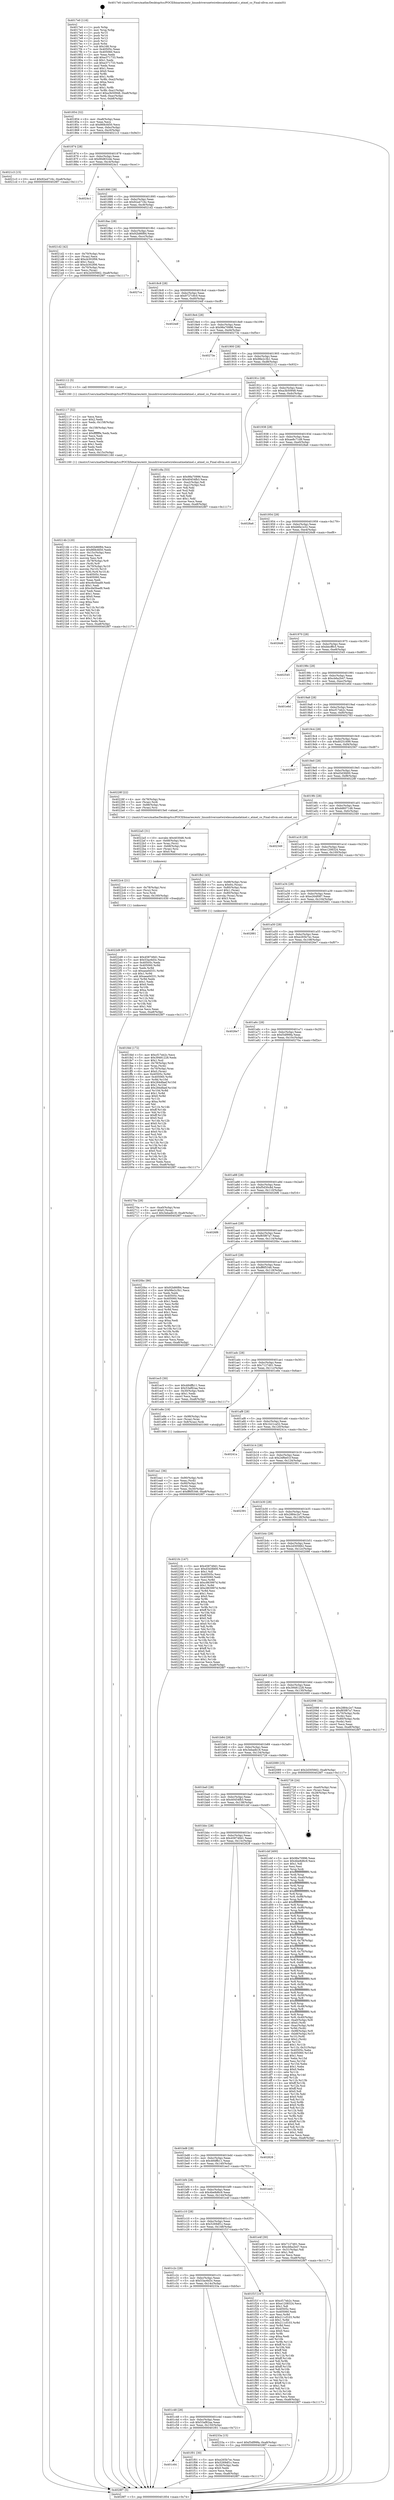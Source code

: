 digraph "0x4017e0" {
  label = "0x4017e0 (/mnt/c/Users/mathe/Desktop/tcc/POCII/binaries/extr_linuxdriversnetwirelessatmelatmel.c_atmel_co_Final-ollvm.out::main(0))"
  labelloc = "t"
  node[shape=record]

  Entry [label="",width=0.3,height=0.3,shape=circle,fillcolor=black,style=filled]
  "0x401854" [label="{
     0x401854 [32]\l
     | [instrs]\l
     &nbsp;&nbsp;0x401854 \<+6\>: mov -0xa8(%rbp),%eax\l
     &nbsp;&nbsp;0x40185a \<+2\>: mov %eax,%ecx\l
     &nbsp;&nbsp;0x40185c \<+6\>: sub $0x868cfd50,%ecx\l
     &nbsp;&nbsp;0x401862 \<+6\>: mov %eax,-0xbc(%rbp)\l
     &nbsp;&nbsp;0x401868 \<+6\>: mov %ecx,-0xc0(%rbp)\l
     &nbsp;&nbsp;0x40186e \<+6\>: je 00000000004021c3 \<main+0x9e3\>\l
  }"]
  "0x4021c3" [label="{
     0x4021c3 [15]\l
     | [instrs]\l
     &nbsp;&nbsp;0x4021c3 \<+10\>: movl $0x92a4716c,-0xa8(%rbp)\l
     &nbsp;&nbsp;0x4021cd \<+5\>: jmp 00000000004028f7 \<main+0x1117\>\l
  }"]
  "0x401874" [label="{
     0x401874 [28]\l
     | [instrs]\l
     &nbsp;&nbsp;0x401874 \<+5\>: jmp 0000000000401879 \<main+0x99\>\l
     &nbsp;&nbsp;0x401879 \<+6\>: mov -0xbc(%rbp),%eax\l
     &nbsp;&nbsp;0x40187f \<+5\>: sub $0x90d832de,%eax\l
     &nbsp;&nbsp;0x401884 \<+6\>: mov %eax,-0xc4(%rbp)\l
     &nbsp;&nbsp;0x40188a \<+6\>: je 00000000004024c1 \<main+0xce1\>\l
  }"]
  Exit [label="",width=0.3,height=0.3,shape=circle,fillcolor=black,style=filled,peripheries=2]
  "0x4024c1" [label="{
     0x4024c1\l
  }", style=dashed]
  "0x401890" [label="{
     0x401890 [28]\l
     | [instrs]\l
     &nbsp;&nbsp;0x401890 \<+5\>: jmp 0000000000401895 \<main+0xb5\>\l
     &nbsp;&nbsp;0x401895 \<+6\>: mov -0xbc(%rbp),%eax\l
     &nbsp;&nbsp;0x40189b \<+5\>: sub $0x92a4716c,%eax\l
     &nbsp;&nbsp;0x4018a0 \<+6\>: mov %eax,-0xc8(%rbp)\l
     &nbsp;&nbsp;0x4018a6 \<+6\>: je 00000000004021d2 \<main+0x9f2\>\l
  }"]
  "0x4022d9" [label="{
     0x4022d9 [97]\l
     | [instrs]\l
     &nbsp;&nbsp;0x4022d9 \<+5\>: mov $0x458749d1,%eax\l
     &nbsp;&nbsp;0x4022de \<+5\>: mov $0x53ac6d3c,%ecx\l
     &nbsp;&nbsp;0x4022e3 \<+7\>: mov 0x40505c,%edx\l
     &nbsp;&nbsp;0x4022ea \<+8\>: mov 0x405060,%r8d\l
     &nbsp;&nbsp;0x4022f2 \<+3\>: mov %edx,%r9d\l
     &nbsp;&nbsp;0x4022f5 \<+7\>: sub $0xaea0d331,%r9d\l
     &nbsp;&nbsp;0x4022fc \<+4\>: sub $0x1,%r9d\l
     &nbsp;&nbsp;0x402300 \<+7\>: add $0xaea0d331,%r9d\l
     &nbsp;&nbsp;0x402307 \<+4\>: imul %r9d,%edx\l
     &nbsp;&nbsp;0x40230b \<+3\>: and $0x1,%edx\l
     &nbsp;&nbsp;0x40230e \<+3\>: cmp $0x0,%edx\l
     &nbsp;&nbsp;0x402311 \<+4\>: sete %r10b\l
     &nbsp;&nbsp;0x402315 \<+4\>: cmp $0xa,%r8d\l
     &nbsp;&nbsp;0x402319 \<+4\>: setl %r11b\l
     &nbsp;&nbsp;0x40231d \<+3\>: mov %r10b,%bl\l
     &nbsp;&nbsp;0x402320 \<+3\>: and %r11b,%bl\l
     &nbsp;&nbsp;0x402323 \<+3\>: xor %r11b,%r10b\l
     &nbsp;&nbsp;0x402326 \<+3\>: or %r10b,%bl\l
     &nbsp;&nbsp;0x402329 \<+3\>: test $0x1,%bl\l
     &nbsp;&nbsp;0x40232c \<+3\>: cmovne %ecx,%eax\l
     &nbsp;&nbsp;0x40232f \<+6\>: mov %eax,-0xa8(%rbp)\l
     &nbsp;&nbsp;0x402335 \<+5\>: jmp 00000000004028f7 \<main+0x1117\>\l
  }"]
  "0x4021d2" [label="{
     0x4021d2 [42]\l
     | [instrs]\l
     &nbsp;&nbsp;0x4021d2 \<+4\>: mov -0x70(%rbp),%rax\l
     &nbsp;&nbsp;0x4021d6 \<+2\>: mov (%rax),%ecx\l
     &nbsp;&nbsp;0x4021d8 \<+6\>: add $0xcb302f06,%ecx\l
     &nbsp;&nbsp;0x4021de \<+3\>: add $0x1,%ecx\l
     &nbsp;&nbsp;0x4021e1 \<+6\>: sub $0xcb302f06,%ecx\l
     &nbsp;&nbsp;0x4021e7 \<+4\>: mov -0x70(%rbp),%rax\l
     &nbsp;&nbsp;0x4021eb \<+2\>: mov %ecx,(%rax)\l
     &nbsp;&nbsp;0x4021ed \<+10\>: movl $0x2d305662,-0xa8(%rbp)\l
     &nbsp;&nbsp;0x4021f7 \<+5\>: jmp 00000000004028f7 \<main+0x1117\>\l
  }"]
  "0x4018ac" [label="{
     0x4018ac [28]\l
     | [instrs]\l
     &nbsp;&nbsp;0x4018ac \<+5\>: jmp 00000000004018b1 \<main+0xd1\>\l
     &nbsp;&nbsp;0x4018b1 \<+6\>: mov -0xbc(%rbp),%eax\l
     &nbsp;&nbsp;0x4018b7 \<+5\>: sub $0x92b86f84,%eax\l
     &nbsp;&nbsp;0x4018bc \<+6\>: mov %eax,-0xcc(%rbp)\l
     &nbsp;&nbsp;0x4018c2 \<+6\>: je 00000000004027ce \<main+0xfee\>\l
  }"]
  "0x4022c4" [label="{
     0x4022c4 [21]\l
     | [instrs]\l
     &nbsp;&nbsp;0x4022c4 \<+4\>: mov -0x78(%rbp),%rsi\l
     &nbsp;&nbsp;0x4022c8 \<+3\>: mov (%rsi),%rsi\l
     &nbsp;&nbsp;0x4022cb \<+3\>: mov %rsi,%rdi\l
     &nbsp;&nbsp;0x4022ce \<+6\>: mov %eax,-0x160(%rbp)\l
     &nbsp;&nbsp;0x4022d4 \<+5\>: call 0000000000401030 \<free@plt\>\l
     | [calls]\l
     &nbsp;&nbsp;0x401030 \{1\} (unknown)\l
  }"]
  "0x4027ce" [label="{
     0x4027ce\l
  }", style=dashed]
  "0x4018c8" [label="{
     0x4018c8 [28]\l
     | [instrs]\l
     &nbsp;&nbsp;0x4018c8 \<+5\>: jmp 00000000004018cd \<main+0xed\>\l
     &nbsp;&nbsp;0x4018cd \<+6\>: mov -0xbc(%rbp),%eax\l
     &nbsp;&nbsp;0x4018d3 \<+5\>: sub $0x9727c9c0,%eax\l
     &nbsp;&nbsp;0x4018d8 \<+6\>: mov %eax,-0xd0(%rbp)\l
     &nbsp;&nbsp;0x4018de \<+6\>: je 00000000004024df \<main+0xcff\>\l
  }"]
  "0x4022a5" [label="{
     0x4022a5 [31]\l
     | [instrs]\l
     &nbsp;&nbsp;0x4022a5 \<+10\>: movabs $0x4030d6,%rdi\l
     &nbsp;&nbsp;0x4022af \<+4\>: mov -0x68(%rbp),%rsi\l
     &nbsp;&nbsp;0x4022b3 \<+3\>: mov %rax,(%rsi)\l
     &nbsp;&nbsp;0x4022b6 \<+4\>: mov -0x68(%rbp),%rax\l
     &nbsp;&nbsp;0x4022ba \<+3\>: mov (%rax),%rsi\l
     &nbsp;&nbsp;0x4022bd \<+2\>: mov $0x0,%al\l
     &nbsp;&nbsp;0x4022bf \<+5\>: call 0000000000401040 \<printf@plt\>\l
     | [calls]\l
     &nbsp;&nbsp;0x401040 \{1\} (unknown)\l
  }"]
  "0x4024df" [label="{
     0x4024df\l
  }", style=dashed]
  "0x4018e4" [label="{
     0x4018e4 [28]\l
     | [instrs]\l
     &nbsp;&nbsp;0x4018e4 \<+5\>: jmp 00000000004018e9 \<main+0x109\>\l
     &nbsp;&nbsp;0x4018e9 \<+6\>: mov -0xbc(%rbp),%eax\l
     &nbsp;&nbsp;0x4018ef \<+5\>: sub $0x98a70996,%eax\l
     &nbsp;&nbsp;0x4018f4 \<+6\>: mov %eax,-0xd4(%rbp)\l
     &nbsp;&nbsp;0x4018fa \<+6\>: je 000000000040273e \<main+0xf5e\>\l
  }"]
  "0x40214b" [label="{
     0x40214b [120]\l
     | [instrs]\l
     &nbsp;&nbsp;0x40214b \<+5\>: mov $0x92b86f84,%ecx\l
     &nbsp;&nbsp;0x402150 \<+5\>: mov $0x868cfd50,%edx\l
     &nbsp;&nbsp;0x402155 \<+6\>: mov -0x15c(%rbp),%esi\l
     &nbsp;&nbsp;0x40215b \<+3\>: imul %eax,%esi\l
     &nbsp;&nbsp;0x40215e \<+3\>: movslq %esi,%r8\l
     &nbsp;&nbsp;0x402161 \<+4\>: mov -0x78(%rbp),%r9\l
     &nbsp;&nbsp;0x402165 \<+3\>: mov (%r9),%r9\l
     &nbsp;&nbsp;0x402168 \<+4\>: mov -0x70(%rbp),%r10\l
     &nbsp;&nbsp;0x40216c \<+3\>: movslq (%r10),%r10\l
     &nbsp;&nbsp;0x40216f \<+4\>: mov %r8,(%r9,%r10,8)\l
     &nbsp;&nbsp;0x402173 \<+7\>: mov 0x40505c,%eax\l
     &nbsp;&nbsp;0x40217a \<+7\>: mov 0x405060,%esi\l
     &nbsp;&nbsp;0x402181 \<+2\>: mov %eax,%edi\l
     &nbsp;&nbsp;0x402183 \<+6\>: add $0xc6e5bad9,%edi\l
     &nbsp;&nbsp;0x402189 \<+3\>: sub $0x1,%edi\l
     &nbsp;&nbsp;0x40218c \<+6\>: sub $0xc6e5bad9,%edi\l
     &nbsp;&nbsp;0x402192 \<+3\>: imul %edi,%eax\l
     &nbsp;&nbsp;0x402195 \<+3\>: and $0x1,%eax\l
     &nbsp;&nbsp;0x402198 \<+3\>: cmp $0x0,%eax\l
     &nbsp;&nbsp;0x40219b \<+4\>: sete %r11b\l
     &nbsp;&nbsp;0x40219f \<+3\>: cmp $0xa,%esi\l
     &nbsp;&nbsp;0x4021a2 \<+3\>: setl %bl\l
     &nbsp;&nbsp;0x4021a5 \<+3\>: mov %r11b,%r14b\l
     &nbsp;&nbsp;0x4021a8 \<+3\>: and %bl,%r14b\l
     &nbsp;&nbsp;0x4021ab \<+3\>: xor %bl,%r11b\l
     &nbsp;&nbsp;0x4021ae \<+3\>: or %r11b,%r14b\l
     &nbsp;&nbsp;0x4021b1 \<+4\>: test $0x1,%r14b\l
     &nbsp;&nbsp;0x4021b5 \<+3\>: cmovne %edx,%ecx\l
     &nbsp;&nbsp;0x4021b8 \<+6\>: mov %ecx,-0xa8(%rbp)\l
     &nbsp;&nbsp;0x4021be \<+5\>: jmp 00000000004028f7 \<main+0x1117\>\l
  }"]
  "0x40273e" [label="{
     0x40273e\l
  }", style=dashed]
  "0x401900" [label="{
     0x401900 [28]\l
     | [instrs]\l
     &nbsp;&nbsp;0x401900 \<+5\>: jmp 0000000000401905 \<main+0x125\>\l
     &nbsp;&nbsp;0x401905 \<+6\>: mov -0xbc(%rbp),%eax\l
     &nbsp;&nbsp;0x40190b \<+5\>: sub $0x98e2c3b1,%eax\l
     &nbsp;&nbsp;0x401910 \<+6\>: mov %eax,-0xd8(%rbp)\l
     &nbsp;&nbsp;0x401916 \<+6\>: je 0000000000402112 \<main+0x932\>\l
  }"]
  "0x402117" [label="{
     0x402117 [52]\l
     | [instrs]\l
     &nbsp;&nbsp;0x402117 \<+2\>: xor %ecx,%ecx\l
     &nbsp;&nbsp;0x402119 \<+5\>: mov $0x2,%edx\l
     &nbsp;&nbsp;0x40211e \<+6\>: mov %edx,-0x158(%rbp)\l
     &nbsp;&nbsp;0x402124 \<+1\>: cltd\l
     &nbsp;&nbsp;0x402125 \<+6\>: mov -0x158(%rbp),%esi\l
     &nbsp;&nbsp;0x40212b \<+2\>: idiv %esi\l
     &nbsp;&nbsp;0x40212d \<+6\>: imul $0xfffffffe,%edx,%edx\l
     &nbsp;&nbsp;0x402133 \<+2\>: mov %ecx,%edi\l
     &nbsp;&nbsp;0x402135 \<+2\>: sub %edx,%edi\l
     &nbsp;&nbsp;0x402137 \<+2\>: mov %ecx,%edx\l
     &nbsp;&nbsp;0x402139 \<+3\>: sub $0x1,%edx\l
     &nbsp;&nbsp;0x40213c \<+2\>: add %edx,%edi\l
     &nbsp;&nbsp;0x40213e \<+2\>: sub %edi,%ecx\l
     &nbsp;&nbsp;0x402140 \<+6\>: mov %ecx,-0x15c(%rbp)\l
     &nbsp;&nbsp;0x402146 \<+5\>: call 0000000000401160 \<next_i\>\l
     | [calls]\l
     &nbsp;&nbsp;0x401160 \{1\} (/mnt/c/Users/mathe/Desktop/tcc/POCII/binaries/extr_linuxdriversnetwirelessatmelatmel.c_atmel_co_Final-ollvm.out::next_i)\l
  }"]
  "0x402112" [label="{
     0x402112 [5]\l
     | [instrs]\l
     &nbsp;&nbsp;0x402112 \<+5\>: call 0000000000401160 \<next_i\>\l
     | [calls]\l
     &nbsp;&nbsp;0x401160 \{1\} (/mnt/c/Users/mathe/Desktop/tcc/POCII/binaries/extr_linuxdriversnetwirelessatmelatmel.c_atmel_co_Final-ollvm.out::next_i)\l
  }"]
  "0x40191c" [label="{
     0x40191c [28]\l
     | [instrs]\l
     &nbsp;&nbsp;0x40191c \<+5\>: jmp 0000000000401921 \<main+0x141\>\l
     &nbsp;&nbsp;0x401921 \<+6\>: mov -0xbc(%rbp),%eax\l
     &nbsp;&nbsp;0x401927 \<+5\>: sub $0xa3b50948,%eax\l
     &nbsp;&nbsp;0x40192c \<+6\>: mov %eax,-0xdc(%rbp)\l
     &nbsp;&nbsp;0x401932 \<+6\>: je 0000000000401c8a \<main+0x4aa\>\l
  }"]
  "0x401fdd" [label="{
     0x401fdd [172]\l
     | [instrs]\l
     &nbsp;&nbsp;0x401fdd \<+5\>: mov $0xcf17eb2c,%ecx\l
     &nbsp;&nbsp;0x401fe2 \<+5\>: mov $0x39481228,%edx\l
     &nbsp;&nbsp;0x401fe7 \<+3\>: mov $0x1,%sil\l
     &nbsp;&nbsp;0x401fea \<+4\>: mov -0x78(%rbp),%rdi\l
     &nbsp;&nbsp;0x401fee \<+3\>: mov %rax,(%rdi)\l
     &nbsp;&nbsp;0x401ff1 \<+4\>: mov -0x70(%rbp),%rax\l
     &nbsp;&nbsp;0x401ff5 \<+6\>: movl $0x0,(%rax)\l
     &nbsp;&nbsp;0x401ffb \<+8\>: mov 0x40505c,%r8d\l
     &nbsp;&nbsp;0x402003 \<+8\>: mov 0x405060,%r9d\l
     &nbsp;&nbsp;0x40200b \<+3\>: mov %r8d,%r10d\l
     &nbsp;&nbsp;0x40200e \<+7\>: sub $0x284dfaef,%r10d\l
     &nbsp;&nbsp;0x402015 \<+4\>: sub $0x1,%r10d\l
     &nbsp;&nbsp;0x402019 \<+7\>: add $0x284dfaef,%r10d\l
     &nbsp;&nbsp;0x402020 \<+4\>: imul %r10d,%r8d\l
     &nbsp;&nbsp;0x402024 \<+4\>: and $0x1,%r8d\l
     &nbsp;&nbsp;0x402028 \<+4\>: cmp $0x0,%r8d\l
     &nbsp;&nbsp;0x40202c \<+4\>: sete %r11b\l
     &nbsp;&nbsp;0x402030 \<+4\>: cmp $0xa,%r9d\l
     &nbsp;&nbsp;0x402034 \<+3\>: setl %bl\l
     &nbsp;&nbsp;0x402037 \<+3\>: mov %r11b,%r14b\l
     &nbsp;&nbsp;0x40203a \<+4\>: xor $0xff,%r14b\l
     &nbsp;&nbsp;0x40203e \<+3\>: mov %bl,%r15b\l
     &nbsp;&nbsp;0x402041 \<+4\>: xor $0xff,%r15b\l
     &nbsp;&nbsp;0x402045 \<+4\>: xor $0x0,%sil\l
     &nbsp;&nbsp;0x402049 \<+3\>: mov %r14b,%r12b\l
     &nbsp;&nbsp;0x40204c \<+4\>: and $0x0,%r12b\l
     &nbsp;&nbsp;0x402050 \<+3\>: and %sil,%r11b\l
     &nbsp;&nbsp;0x402053 \<+3\>: mov %r15b,%r13b\l
     &nbsp;&nbsp;0x402056 \<+4\>: and $0x0,%r13b\l
     &nbsp;&nbsp;0x40205a \<+3\>: and %sil,%bl\l
     &nbsp;&nbsp;0x40205d \<+3\>: or %r11b,%r12b\l
     &nbsp;&nbsp;0x402060 \<+3\>: or %bl,%r13b\l
     &nbsp;&nbsp;0x402063 \<+3\>: xor %r13b,%r12b\l
     &nbsp;&nbsp;0x402066 \<+3\>: or %r15b,%r14b\l
     &nbsp;&nbsp;0x402069 \<+4\>: xor $0xff,%r14b\l
     &nbsp;&nbsp;0x40206d \<+4\>: or $0x0,%sil\l
     &nbsp;&nbsp;0x402071 \<+3\>: and %sil,%r14b\l
     &nbsp;&nbsp;0x402074 \<+3\>: or %r14b,%r12b\l
     &nbsp;&nbsp;0x402077 \<+4\>: test $0x1,%r12b\l
     &nbsp;&nbsp;0x40207b \<+3\>: cmovne %edx,%ecx\l
     &nbsp;&nbsp;0x40207e \<+6\>: mov %ecx,-0xa8(%rbp)\l
     &nbsp;&nbsp;0x402084 \<+5\>: jmp 00000000004028f7 \<main+0x1117\>\l
  }"]
  "0x401c8a" [label="{
     0x401c8a [53]\l
     | [instrs]\l
     &nbsp;&nbsp;0x401c8a \<+5\>: mov $0x98a70996,%eax\l
     &nbsp;&nbsp;0x401c8f \<+5\>: mov $0x40454fb3,%ecx\l
     &nbsp;&nbsp;0x401c94 \<+6\>: mov -0xa2(%rbp),%dl\l
     &nbsp;&nbsp;0x401c9a \<+7\>: mov -0xa1(%rbp),%sil\l
     &nbsp;&nbsp;0x401ca1 \<+3\>: mov %dl,%dil\l
     &nbsp;&nbsp;0x401ca4 \<+3\>: and %sil,%dil\l
     &nbsp;&nbsp;0x401ca7 \<+3\>: xor %sil,%dl\l
     &nbsp;&nbsp;0x401caa \<+3\>: or %dl,%dil\l
     &nbsp;&nbsp;0x401cad \<+4\>: test $0x1,%dil\l
     &nbsp;&nbsp;0x401cb1 \<+3\>: cmovne %ecx,%eax\l
     &nbsp;&nbsp;0x401cb4 \<+6\>: mov %eax,-0xa8(%rbp)\l
     &nbsp;&nbsp;0x401cba \<+5\>: jmp 00000000004028f7 \<main+0x1117\>\l
  }"]
  "0x401938" [label="{
     0x401938 [28]\l
     | [instrs]\l
     &nbsp;&nbsp;0x401938 \<+5\>: jmp 000000000040193d \<main+0x15d\>\l
     &nbsp;&nbsp;0x40193d \<+6\>: mov -0xbc(%rbp),%eax\l
     &nbsp;&nbsp;0x401943 \<+5\>: sub $0xae8c71d9,%eax\l
     &nbsp;&nbsp;0x401948 \<+6\>: mov %eax,-0xe0(%rbp)\l
     &nbsp;&nbsp;0x40194e \<+6\>: je 00000000004028a6 \<main+0x10c6\>\l
  }"]
  "0x4028f7" [label="{
     0x4028f7 [5]\l
     | [instrs]\l
     &nbsp;&nbsp;0x4028f7 \<+5\>: jmp 0000000000401854 \<main+0x74\>\l
  }"]
  "0x4017e0" [label="{
     0x4017e0 [116]\l
     | [instrs]\l
     &nbsp;&nbsp;0x4017e0 \<+1\>: push %rbp\l
     &nbsp;&nbsp;0x4017e1 \<+3\>: mov %rsp,%rbp\l
     &nbsp;&nbsp;0x4017e4 \<+2\>: push %r15\l
     &nbsp;&nbsp;0x4017e6 \<+2\>: push %r14\l
     &nbsp;&nbsp;0x4017e8 \<+2\>: push %r13\l
     &nbsp;&nbsp;0x4017ea \<+2\>: push %r12\l
     &nbsp;&nbsp;0x4017ec \<+1\>: push %rbx\l
     &nbsp;&nbsp;0x4017ed \<+7\>: sub $0x168,%rsp\l
     &nbsp;&nbsp;0x4017f4 \<+7\>: mov 0x40505c,%eax\l
     &nbsp;&nbsp;0x4017fb \<+7\>: mov 0x405060,%ecx\l
     &nbsp;&nbsp;0x401802 \<+2\>: mov %eax,%edx\l
     &nbsp;&nbsp;0x401804 \<+6\>: add $0xe371733,%edx\l
     &nbsp;&nbsp;0x40180a \<+3\>: sub $0x1,%edx\l
     &nbsp;&nbsp;0x40180d \<+6\>: sub $0xe371733,%edx\l
     &nbsp;&nbsp;0x401813 \<+3\>: imul %edx,%eax\l
     &nbsp;&nbsp;0x401816 \<+3\>: and $0x1,%eax\l
     &nbsp;&nbsp;0x401819 \<+3\>: cmp $0x0,%eax\l
     &nbsp;&nbsp;0x40181c \<+4\>: sete %r8b\l
     &nbsp;&nbsp;0x401820 \<+4\>: and $0x1,%r8b\l
     &nbsp;&nbsp;0x401824 \<+7\>: mov %r8b,-0xa2(%rbp)\l
     &nbsp;&nbsp;0x40182b \<+3\>: cmp $0xa,%ecx\l
     &nbsp;&nbsp;0x40182e \<+4\>: setl %r8b\l
     &nbsp;&nbsp;0x401832 \<+4\>: and $0x1,%r8b\l
     &nbsp;&nbsp;0x401836 \<+7\>: mov %r8b,-0xa1(%rbp)\l
     &nbsp;&nbsp;0x40183d \<+10\>: movl $0xa3b50948,-0xa8(%rbp)\l
     &nbsp;&nbsp;0x401847 \<+6\>: mov %edi,-0xac(%rbp)\l
     &nbsp;&nbsp;0x40184d \<+7\>: mov %rsi,-0xb8(%rbp)\l
  }"]
  "0x401c64" [label="{
     0x401c64\l
  }", style=dashed]
  "0x4028a6" [label="{
     0x4028a6\l
  }", style=dashed]
  "0x401954" [label="{
     0x401954 [28]\l
     | [instrs]\l
     &nbsp;&nbsp;0x401954 \<+5\>: jmp 0000000000401959 \<main+0x179\>\l
     &nbsp;&nbsp;0x401959 \<+6\>: mov -0xbc(%rbp),%eax\l
     &nbsp;&nbsp;0x40195f \<+5\>: sub $0xb6fa1e32,%eax\l
     &nbsp;&nbsp;0x401964 \<+6\>: mov %eax,-0xe4(%rbp)\l
     &nbsp;&nbsp;0x40196a \<+6\>: je 00000000004026d8 \<main+0xef8\>\l
  }"]
  "0x401f01" [label="{
     0x401f01 [30]\l
     | [instrs]\l
     &nbsp;&nbsp;0x401f01 \<+5\>: mov $0xe265b7ec,%eax\l
     &nbsp;&nbsp;0x401f06 \<+5\>: mov $0x5269df1c,%ecx\l
     &nbsp;&nbsp;0x401f0b \<+3\>: mov -0x30(%rbp),%edx\l
     &nbsp;&nbsp;0x401f0e \<+3\>: cmp $0x0,%edx\l
     &nbsp;&nbsp;0x401f11 \<+3\>: cmove %ecx,%eax\l
     &nbsp;&nbsp;0x401f14 \<+6\>: mov %eax,-0xa8(%rbp)\l
     &nbsp;&nbsp;0x401f1a \<+5\>: jmp 00000000004028f7 \<main+0x1117\>\l
  }"]
  "0x4026d8" [label="{
     0x4026d8\l
  }", style=dashed]
  "0x401970" [label="{
     0x401970 [28]\l
     | [instrs]\l
     &nbsp;&nbsp;0x401970 \<+5\>: jmp 0000000000401975 \<main+0x195\>\l
     &nbsp;&nbsp;0x401975 \<+6\>: mov -0xbc(%rbp),%eax\l
     &nbsp;&nbsp;0x40197b \<+5\>: sub $0xbbcfffc5,%eax\l
     &nbsp;&nbsp;0x401980 \<+6\>: mov %eax,-0xe8(%rbp)\l
     &nbsp;&nbsp;0x401986 \<+6\>: je 0000000000402545 \<main+0xd65\>\l
  }"]
  "0x401c48" [label="{
     0x401c48 [28]\l
     | [instrs]\l
     &nbsp;&nbsp;0x401c48 \<+5\>: jmp 0000000000401c4d \<main+0x46d\>\l
     &nbsp;&nbsp;0x401c4d \<+6\>: mov -0xbc(%rbp),%eax\l
     &nbsp;&nbsp;0x401c53 \<+5\>: sub $0x53af82aa,%eax\l
     &nbsp;&nbsp;0x401c58 \<+6\>: mov %eax,-0x150(%rbp)\l
     &nbsp;&nbsp;0x401c5e \<+6\>: je 0000000000401f01 \<main+0x721\>\l
  }"]
  "0x402545" [label="{
     0x402545\l
  }", style=dashed]
  "0x40198c" [label="{
     0x40198c [28]\l
     | [instrs]\l
     &nbsp;&nbsp;0x40198c \<+5\>: jmp 0000000000401991 \<main+0x1b1\>\l
     &nbsp;&nbsp;0x401991 \<+6\>: mov -0xbc(%rbp),%eax\l
     &nbsp;&nbsp;0x401997 \<+5\>: sub $0xcb6a2b47,%eax\l
     &nbsp;&nbsp;0x40199c \<+6\>: mov %eax,-0xec(%rbp)\l
     &nbsp;&nbsp;0x4019a2 \<+6\>: je 0000000000401e6d \<main+0x68d\>\l
  }"]
  "0x40233a" [label="{
     0x40233a [15]\l
     | [instrs]\l
     &nbsp;&nbsp;0x40233a \<+10\>: movl $0xf3df99fa,-0xa8(%rbp)\l
     &nbsp;&nbsp;0x402344 \<+5\>: jmp 00000000004028f7 \<main+0x1117\>\l
  }"]
  "0x401e6d" [label="{
     0x401e6d\l
  }", style=dashed]
  "0x4019a8" [label="{
     0x4019a8 [28]\l
     | [instrs]\l
     &nbsp;&nbsp;0x4019a8 \<+5\>: jmp 00000000004019ad \<main+0x1cd\>\l
     &nbsp;&nbsp;0x4019ad \<+6\>: mov -0xbc(%rbp),%eax\l
     &nbsp;&nbsp;0x4019b3 \<+5\>: sub $0xcf17eb2c,%eax\l
     &nbsp;&nbsp;0x4019b8 \<+6\>: mov %eax,-0xf0(%rbp)\l
     &nbsp;&nbsp;0x4019be \<+6\>: je 0000000000402783 \<main+0xfa3\>\l
  }"]
  "0x401c2c" [label="{
     0x401c2c [28]\l
     | [instrs]\l
     &nbsp;&nbsp;0x401c2c \<+5\>: jmp 0000000000401c31 \<main+0x451\>\l
     &nbsp;&nbsp;0x401c31 \<+6\>: mov -0xbc(%rbp),%eax\l
     &nbsp;&nbsp;0x401c37 \<+5\>: sub $0x53ac6d3c,%eax\l
     &nbsp;&nbsp;0x401c3c \<+6\>: mov %eax,-0x14c(%rbp)\l
     &nbsp;&nbsp;0x401c42 \<+6\>: je 000000000040233a \<main+0xb5a\>\l
  }"]
  "0x402783" [label="{
     0x402783\l
  }", style=dashed]
  "0x4019c4" [label="{
     0x4019c4 [28]\l
     | [instrs]\l
     &nbsp;&nbsp;0x4019c4 \<+5\>: jmp 00000000004019c9 \<main+0x1e9\>\l
     &nbsp;&nbsp;0x4019c9 \<+6\>: mov -0xbc(%rbp),%eax\l
     &nbsp;&nbsp;0x4019cf \<+5\>: sub $0xd0251699,%eax\l
     &nbsp;&nbsp;0x4019d4 \<+6\>: mov %eax,-0xf4(%rbp)\l
     &nbsp;&nbsp;0x4019da \<+6\>: je 0000000000402567 \<main+0xd87\>\l
  }"]
  "0x401f1f" [label="{
     0x401f1f [147]\l
     | [instrs]\l
     &nbsp;&nbsp;0x401f1f \<+5\>: mov $0xcf17eb2c,%eax\l
     &nbsp;&nbsp;0x401f24 \<+5\>: mov $0xe1208324,%ecx\l
     &nbsp;&nbsp;0x401f29 \<+2\>: mov $0x1,%dl\l
     &nbsp;&nbsp;0x401f2b \<+7\>: mov 0x40505c,%esi\l
     &nbsp;&nbsp;0x401f32 \<+7\>: mov 0x405060,%edi\l
     &nbsp;&nbsp;0x401f39 \<+3\>: mov %esi,%r8d\l
     &nbsp;&nbsp;0x401f3c \<+7\>: add $0x211cf103,%r8d\l
     &nbsp;&nbsp;0x401f43 \<+4\>: sub $0x1,%r8d\l
     &nbsp;&nbsp;0x401f47 \<+7\>: sub $0x211cf103,%r8d\l
     &nbsp;&nbsp;0x401f4e \<+4\>: imul %r8d,%esi\l
     &nbsp;&nbsp;0x401f52 \<+3\>: and $0x1,%esi\l
     &nbsp;&nbsp;0x401f55 \<+3\>: cmp $0x0,%esi\l
     &nbsp;&nbsp;0x401f58 \<+4\>: sete %r9b\l
     &nbsp;&nbsp;0x401f5c \<+3\>: cmp $0xa,%edi\l
     &nbsp;&nbsp;0x401f5f \<+4\>: setl %r10b\l
     &nbsp;&nbsp;0x401f63 \<+3\>: mov %r9b,%r11b\l
     &nbsp;&nbsp;0x401f66 \<+4\>: xor $0xff,%r11b\l
     &nbsp;&nbsp;0x401f6a \<+3\>: mov %r10b,%bl\l
     &nbsp;&nbsp;0x401f6d \<+3\>: xor $0xff,%bl\l
     &nbsp;&nbsp;0x401f70 \<+3\>: xor $0x1,%dl\l
     &nbsp;&nbsp;0x401f73 \<+3\>: mov %r11b,%r14b\l
     &nbsp;&nbsp;0x401f76 \<+4\>: and $0xff,%r14b\l
     &nbsp;&nbsp;0x401f7a \<+3\>: and %dl,%r9b\l
     &nbsp;&nbsp;0x401f7d \<+3\>: mov %bl,%r15b\l
     &nbsp;&nbsp;0x401f80 \<+4\>: and $0xff,%r15b\l
     &nbsp;&nbsp;0x401f84 \<+3\>: and %dl,%r10b\l
     &nbsp;&nbsp;0x401f87 \<+3\>: or %r9b,%r14b\l
     &nbsp;&nbsp;0x401f8a \<+3\>: or %r10b,%r15b\l
     &nbsp;&nbsp;0x401f8d \<+3\>: xor %r15b,%r14b\l
     &nbsp;&nbsp;0x401f90 \<+3\>: or %bl,%r11b\l
     &nbsp;&nbsp;0x401f93 \<+4\>: xor $0xff,%r11b\l
     &nbsp;&nbsp;0x401f97 \<+3\>: or $0x1,%dl\l
     &nbsp;&nbsp;0x401f9a \<+3\>: and %dl,%r11b\l
     &nbsp;&nbsp;0x401f9d \<+3\>: or %r11b,%r14b\l
     &nbsp;&nbsp;0x401fa0 \<+4\>: test $0x1,%r14b\l
     &nbsp;&nbsp;0x401fa4 \<+3\>: cmovne %ecx,%eax\l
     &nbsp;&nbsp;0x401fa7 \<+6\>: mov %eax,-0xa8(%rbp)\l
     &nbsp;&nbsp;0x401fad \<+5\>: jmp 00000000004028f7 \<main+0x1117\>\l
  }"]
  "0x402567" [label="{
     0x402567\l
  }", style=dashed]
  "0x4019e0" [label="{
     0x4019e0 [28]\l
     | [instrs]\l
     &nbsp;&nbsp;0x4019e0 \<+5\>: jmp 00000000004019e5 \<main+0x205\>\l
     &nbsp;&nbsp;0x4019e5 \<+6\>: mov -0xbc(%rbp),%eax\l
     &nbsp;&nbsp;0x4019eb \<+5\>: sub $0xd3d3fd00,%eax\l
     &nbsp;&nbsp;0x4019f0 \<+6\>: mov %eax,-0xf8(%rbp)\l
     &nbsp;&nbsp;0x4019f6 \<+6\>: je 000000000040228f \<main+0xaaf\>\l
  }"]
  "0x401ea1" [label="{
     0x401ea1 [36]\l
     | [instrs]\l
     &nbsp;&nbsp;0x401ea1 \<+7\>: mov -0x90(%rbp),%rdi\l
     &nbsp;&nbsp;0x401ea8 \<+2\>: mov %eax,(%rdi)\l
     &nbsp;&nbsp;0x401eaa \<+7\>: mov -0x90(%rbp),%rdi\l
     &nbsp;&nbsp;0x401eb1 \<+2\>: mov (%rdi),%eax\l
     &nbsp;&nbsp;0x401eb3 \<+3\>: mov %eax,-0x30(%rbp)\l
     &nbsp;&nbsp;0x401eb6 \<+10\>: movl $0xff6f5346,-0xa8(%rbp)\l
     &nbsp;&nbsp;0x401ec0 \<+5\>: jmp 00000000004028f7 \<main+0x1117\>\l
  }"]
  "0x40228f" [label="{
     0x40228f [22]\l
     | [instrs]\l
     &nbsp;&nbsp;0x40228f \<+4\>: mov -0x78(%rbp),%rax\l
     &nbsp;&nbsp;0x402293 \<+3\>: mov (%rax),%rdi\l
     &nbsp;&nbsp;0x402296 \<+7\>: mov -0x88(%rbp),%rax\l
     &nbsp;&nbsp;0x40229d \<+3\>: mov (%rax),%rsi\l
     &nbsp;&nbsp;0x4022a0 \<+5\>: call 00000000004015e0 \<atmel_co\>\l
     | [calls]\l
     &nbsp;&nbsp;0x4015e0 \{1\} (/mnt/c/Users/mathe/Desktop/tcc/POCII/binaries/extr_linuxdriversnetwirelessatmelatmel.c_atmel_co_Final-ollvm.out::atmel_co)\l
  }"]
  "0x4019fc" [label="{
     0x4019fc [28]\l
     | [instrs]\l
     &nbsp;&nbsp;0x4019fc \<+5\>: jmp 0000000000401a01 \<main+0x221\>\l
     &nbsp;&nbsp;0x401a01 \<+6\>: mov -0xbc(%rbp),%eax\l
     &nbsp;&nbsp;0x401a07 \<+5\>: sub $0xdd6071d6,%eax\l
     &nbsp;&nbsp;0x401a0c \<+6\>: mov %eax,-0xfc(%rbp)\l
     &nbsp;&nbsp;0x401a12 \<+6\>: je 0000000000402349 \<main+0xb69\>\l
  }"]
  "0x401c10" [label="{
     0x401c10 [28]\l
     | [instrs]\l
     &nbsp;&nbsp;0x401c10 \<+5\>: jmp 0000000000401c15 \<main+0x435\>\l
     &nbsp;&nbsp;0x401c15 \<+6\>: mov -0xbc(%rbp),%eax\l
     &nbsp;&nbsp;0x401c1b \<+5\>: sub $0x5269df1c,%eax\l
     &nbsp;&nbsp;0x401c20 \<+6\>: mov %eax,-0x148(%rbp)\l
     &nbsp;&nbsp;0x401c26 \<+6\>: je 0000000000401f1f \<main+0x73f\>\l
  }"]
  "0x402349" [label="{
     0x402349\l
  }", style=dashed]
  "0x401a18" [label="{
     0x401a18 [28]\l
     | [instrs]\l
     &nbsp;&nbsp;0x401a18 \<+5\>: jmp 0000000000401a1d \<main+0x23d\>\l
     &nbsp;&nbsp;0x401a1d \<+6\>: mov -0xbc(%rbp),%eax\l
     &nbsp;&nbsp;0x401a23 \<+5\>: sub $0xe1208324,%eax\l
     &nbsp;&nbsp;0x401a28 \<+6\>: mov %eax,-0x100(%rbp)\l
     &nbsp;&nbsp;0x401a2e \<+6\>: je 0000000000401fb2 \<main+0x7d2\>\l
  }"]
  "0x401e4f" [label="{
     0x401e4f [30]\l
     | [instrs]\l
     &nbsp;&nbsp;0x401e4f \<+5\>: mov $0x7127d01,%eax\l
     &nbsp;&nbsp;0x401e54 \<+5\>: mov $0xcb6a2b47,%ecx\l
     &nbsp;&nbsp;0x401e59 \<+3\>: mov -0x31(%rbp),%dl\l
     &nbsp;&nbsp;0x401e5c \<+3\>: test $0x1,%dl\l
     &nbsp;&nbsp;0x401e5f \<+3\>: cmovne %ecx,%eax\l
     &nbsp;&nbsp;0x401e62 \<+6\>: mov %eax,-0xa8(%rbp)\l
     &nbsp;&nbsp;0x401e68 \<+5\>: jmp 00000000004028f7 \<main+0x1117\>\l
  }"]
  "0x401fb2" [label="{
     0x401fb2 [43]\l
     | [instrs]\l
     &nbsp;&nbsp;0x401fb2 \<+7\>: mov -0x88(%rbp),%rax\l
     &nbsp;&nbsp;0x401fb9 \<+7\>: movq $0x64,(%rax)\l
     &nbsp;&nbsp;0x401fc0 \<+4\>: mov -0x80(%rbp),%rax\l
     &nbsp;&nbsp;0x401fc4 \<+6\>: movl $0x1,(%rax)\l
     &nbsp;&nbsp;0x401fca \<+4\>: mov -0x80(%rbp),%rax\l
     &nbsp;&nbsp;0x401fce \<+3\>: movslq (%rax),%rax\l
     &nbsp;&nbsp;0x401fd1 \<+4\>: shl $0x3,%rax\l
     &nbsp;&nbsp;0x401fd5 \<+3\>: mov %rax,%rdi\l
     &nbsp;&nbsp;0x401fd8 \<+5\>: call 0000000000401050 \<malloc@plt\>\l
     | [calls]\l
     &nbsp;&nbsp;0x401050 \{1\} (unknown)\l
  }"]
  "0x401a34" [label="{
     0x401a34 [28]\l
     | [instrs]\l
     &nbsp;&nbsp;0x401a34 \<+5\>: jmp 0000000000401a39 \<main+0x259\>\l
     &nbsp;&nbsp;0x401a39 \<+6\>: mov -0xbc(%rbp),%eax\l
     &nbsp;&nbsp;0x401a3f \<+5\>: sub $0xe264f087,%eax\l
     &nbsp;&nbsp;0x401a44 \<+6\>: mov %eax,-0x104(%rbp)\l
     &nbsp;&nbsp;0x401a4a \<+6\>: je 0000000000402881 \<main+0x10a1\>\l
  }"]
  "0x401bf4" [label="{
     0x401bf4 [28]\l
     | [instrs]\l
     &nbsp;&nbsp;0x401bf4 \<+5\>: jmp 0000000000401bf9 \<main+0x419\>\l
     &nbsp;&nbsp;0x401bf9 \<+6\>: mov -0xbc(%rbp),%eax\l
     &nbsp;&nbsp;0x401bff \<+5\>: sub $0x4be8d6c9,%eax\l
     &nbsp;&nbsp;0x401c04 \<+6\>: mov %eax,-0x144(%rbp)\l
     &nbsp;&nbsp;0x401c0a \<+6\>: je 0000000000401e4f \<main+0x66f\>\l
  }"]
  "0x402881" [label="{
     0x402881\l
  }", style=dashed]
  "0x401a50" [label="{
     0x401a50 [28]\l
     | [instrs]\l
     &nbsp;&nbsp;0x401a50 \<+5\>: jmp 0000000000401a55 \<main+0x275\>\l
     &nbsp;&nbsp;0x401a55 \<+6\>: mov -0xbc(%rbp),%eax\l
     &nbsp;&nbsp;0x401a5b \<+5\>: sub $0xe265b7ec,%eax\l
     &nbsp;&nbsp;0x401a60 \<+6\>: mov %eax,-0x108(%rbp)\l
     &nbsp;&nbsp;0x401a66 \<+6\>: je 00000000004026e7 \<main+0xf07\>\l
  }"]
  "0x401ee3" [label="{
     0x401ee3\l
  }", style=dashed]
  "0x4026e7" [label="{
     0x4026e7\l
  }", style=dashed]
  "0x401a6c" [label="{
     0x401a6c [28]\l
     | [instrs]\l
     &nbsp;&nbsp;0x401a6c \<+5\>: jmp 0000000000401a71 \<main+0x291\>\l
     &nbsp;&nbsp;0x401a71 \<+6\>: mov -0xbc(%rbp),%eax\l
     &nbsp;&nbsp;0x401a77 \<+5\>: sub $0xf3df99fa,%eax\l
     &nbsp;&nbsp;0x401a7c \<+6\>: mov %eax,-0x10c(%rbp)\l
     &nbsp;&nbsp;0x401a82 \<+6\>: je 000000000040270a \<main+0xf2a\>\l
  }"]
  "0x401bd8" [label="{
     0x401bd8 [28]\l
     | [instrs]\l
     &nbsp;&nbsp;0x401bd8 \<+5\>: jmp 0000000000401bdd \<main+0x3fd\>\l
     &nbsp;&nbsp;0x401bdd \<+6\>: mov -0xbc(%rbp),%eax\l
     &nbsp;&nbsp;0x401be3 \<+5\>: sub $0x484ffb11,%eax\l
     &nbsp;&nbsp;0x401be8 \<+6\>: mov %eax,-0x140(%rbp)\l
     &nbsp;&nbsp;0x401bee \<+6\>: je 0000000000401ee3 \<main+0x703\>\l
  }"]
  "0x40270a" [label="{
     0x40270a [28]\l
     | [instrs]\l
     &nbsp;&nbsp;0x40270a \<+7\>: mov -0xa0(%rbp),%rax\l
     &nbsp;&nbsp;0x402711 \<+6\>: movl $0x0,(%rax)\l
     &nbsp;&nbsp;0x402717 \<+10\>: movl $0x3ebadb18,-0xa8(%rbp)\l
     &nbsp;&nbsp;0x402721 \<+5\>: jmp 00000000004028f7 \<main+0x1117\>\l
  }"]
  "0x401a88" [label="{
     0x401a88 [28]\l
     | [instrs]\l
     &nbsp;&nbsp;0x401a88 \<+5\>: jmp 0000000000401a8d \<main+0x2ad\>\l
     &nbsp;&nbsp;0x401a8d \<+6\>: mov -0xbc(%rbp),%eax\l
     &nbsp;&nbsp;0x401a93 \<+5\>: sub $0xf5d30c8d,%eax\l
     &nbsp;&nbsp;0x401a98 \<+6\>: mov %eax,-0x110(%rbp)\l
     &nbsp;&nbsp;0x401a9e \<+6\>: je 00000000004026f6 \<main+0xf16\>\l
  }"]
  "0x402828" [label="{
     0x402828\l
  }", style=dashed]
  "0x4026f6" [label="{
     0x4026f6\l
  }", style=dashed]
  "0x401aa4" [label="{
     0x401aa4 [28]\l
     | [instrs]\l
     &nbsp;&nbsp;0x401aa4 \<+5\>: jmp 0000000000401aa9 \<main+0x2c9\>\l
     &nbsp;&nbsp;0x401aa9 \<+6\>: mov -0xbc(%rbp),%eax\l
     &nbsp;&nbsp;0x401aaf \<+5\>: sub $0xf65f87a7,%eax\l
     &nbsp;&nbsp;0x401ab4 \<+6\>: mov %eax,-0x114(%rbp)\l
     &nbsp;&nbsp;0x401aba \<+6\>: je 00000000004020bc \<main+0x8dc\>\l
  }"]
  "0x401bbc" [label="{
     0x401bbc [28]\l
     | [instrs]\l
     &nbsp;&nbsp;0x401bbc \<+5\>: jmp 0000000000401bc1 \<main+0x3e1\>\l
     &nbsp;&nbsp;0x401bc1 \<+6\>: mov -0xbc(%rbp),%eax\l
     &nbsp;&nbsp;0x401bc7 \<+5\>: sub $0x458749d1,%eax\l
     &nbsp;&nbsp;0x401bcc \<+6\>: mov %eax,-0x13c(%rbp)\l
     &nbsp;&nbsp;0x401bd2 \<+6\>: je 0000000000402828 \<main+0x1048\>\l
  }"]
  "0x4020bc" [label="{
     0x4020bc [86]\l
     | [instrs]\l
     &nbsp;&nbsp;0x4020bc \<+5\>: mov $0x92b86f84,%eax\l
     &nbsp;&nbsp;0x4020c1 \<+5\>: mov $0x98e2c3b1,%ecx\l
     &nbsp;&nbsp;0x4020c6 \<+2\>: xor %edx,%edx\l
     &nbsp;&nbsp;0x4020c8 \<+7\>: mov 0x40505c,%esi\l
     &nbsp;&nbsp;0x4020cf \<+7\>: mov 0x405060,%edi\l
     &nbsp;&nbsp;0x4020d6 \<+3\>: sub $0x1,%edx\l
     &nbsp;&nbsp;0x4020d9 \<+3\>: mov %esi,%r8d\l
     &nbsp;&nbsp;0x4020dc \<+3\>: add %edx,%r8d\l
     &nbsp;&nbsp;0x4020df \<+4\>: imul %r8d,%esi\l
     &nbsp;&nbsp;0x4020e3 \<+3\>: and $0x1,%esi\l
     &nbsp;&nbsp;0x4020e6 \<+3\>: cmp $0x0,%esi\l
     &nbsp;&nbsp;0x4020e9 \<+4\>: sete %r9b\l
     &nbsp;&nbsp;0x4020ed \<+3\>: cmp $0xa,%edi\l
     &nbsp;&nbsp;0x4020f0 \<+4\>: setl %r10b\l
     &nbsp;&nbsp;0x4020f4 \<+3\>: mov %r9b,%r11b\l
     &nbsp;&nbsp;0x4020f7 \<+3\>: and %r10b,%r11b\l
     &nbsp;&nbsp;0x4020fa \<+3\>: xor %r10b,%r9b\l
     &nbsp;&nbsp;0x4020fd \<+3\>: or %r9b,%r11b\l
     &nbsp;&nbsp;0x402100 \<+4\>: test $0x1,%r11b\l
     &nbsp;&nbsp;0x402104 \<+3\>: cmovne %ecx,%eax\l
     &nbsp;&nbsp;0x402107 \<+6\>: mov %eax,-0xa8(%rbp)\l
     &nbsp;&nbsp;0x40210d \<+5\>: jmp 00000000004028f7 \<main+0x1117\>\l
  }"]
  "0x401ac0" [label="{
     0x401ac0 [28]\l
     | [instrs]\l
     &nbsp;&nbsp;0x401ac0 \<+5\>: jmp 0000000000401ac5 \<main+0x2e5\>\l
     &nbsp;&nbsp;0x401ac5 \<+6\>: mov -0xbc(%rbp),%eax\l
     &nbsp;&nbsp;0x401acb \<+5\>: sub $0xff6f5346,%eax\l
     &nbsp;&nbsp;0x401ad0 \<+6\>: mov %eax,-0x118(%rbp)\l
     &nbsp;&nbsp;0x401ad6 \<+6\>: je 0000000000401ec5 \<main+0x6e5\>\l
  }"]
  "0x401cbf" [label="{
     0x401cbf [400]\l
     | [instrs]\l
     &nbsp;&nbsp;0x401cbf \<+5\>: mov $0x98a70996,%eax\l
     &nbsp;&nbsp;0x401cc4 \<+5\>: mov $0x4be8d6c9,%ecx\l
     &nbsp;&nbsp;0x401cc9 \<+2\>: mov $0x1,%dl\l
     &nbsp;&nbsp;0x401ccb \<+2\>: xor %esi,%esi\l
     &nbsp;&nbsp;0x401ccd \<+3\>: mov %rsp,%rdi\l
     &nbsp;&nbsp;0x401cd0 \<+4\>: add $0xfffffffffffffff0,%rdi\l
     &nbsp;&nbsp;0x401cd4 \<+3\>: mov %rdi,%rsp\l
     &nbsp;&nbsp;0x401cd7 \<+7\>: mov %rdi,-0xa0(%rbp)\l
     &nbsp;&nbsp;0x401cde \<+3\>: mov %rsp,%rdi\l
     &nbsp;&nbsp;0x401ce1 \<+4\>: add $0xfffffffffffffff0,%rdi\l
     &nbsp;&nbsp;0x401ce5 \<+3\>: mov %rdi,%rsp\l
     &nbsp;&nbsp;0x401ce8 \<+3\>: mov %rsp,%r8\l
     &nbsp;&nbsp;0x401ceb \<+4\>: add $0xfffffffffffffff0,%r8\l
     &nbsp;&nbsp;0x401cef \<+3\>: mov %r8,%rsp\l
     &nbsp;&nbsp;0x401cf2 \<+7\>: mov %r8,-0x98(%rbp)\l
     &nbsp;&nbsp;0x401cf9 \<+3\>: mov %rsp,%r8\l
     &nbsp;&nbsp;0x401cfc \<+4\>: add $0xfffffffffffffff0,%r8\l
     &nbsp;&nbsp;0x401d00 \<+3\>: mov %r8,%rsp\l
     &nbsp;&nbsp;0x401d03 \<+7\>: mov %r8,-0x90(%rbp)\l
     &nbsp;&nbsp;0x401d0a \<+3\>: mov %rsp,%r8\l
     &nbsp;&nbsp;0x401d0d \<+4\>: add $0xfffffffffffffff0,%r8\l
     &nbsp;&nbsp;0x401d11 \<+3\>: mov %r8,%rsp\l
     &nbsp;&nbsp;0x401d14 \<+7\>: mov %r8,-0x88(%rbp)\l
     &nbsp;&nbsp;0x401d1b \<+3\>: mov %rsp,%r8\l
     &nbsp;&nbsp;0x401d1e \<+4\>: add $0xfffffffffffffff0,%r8\l
     &nbsp;&nbsp;0x401d22 \<+3\>: mov %r8,%rsp\l
     &nbsp;&nbsp;0x401d25 \<+4\>: mov %r8,-0x80(%rbp)\l
     &nbsp;&nbsp;0x401d29 \<+3\>: mov %rsp,%r8\l
     &nbsp;&nbsp;0x401d2c \<+4\>: add $0xfffffffffffffff0,%r8\l
     &nbsp;&nbsp;0x401d30 \<+3\>: mov %r8,%rsp\l
     &nbsp;&nbsp;0x401d33 \<+4\>: mov %r8,-0x78(%rbp)\l
     &nbsp;&nbsp;0x401d37 \<+3\>: mov %rsp,%r8\l
     &nbsp;&nbsp;0x401d3a \<+4\>: add $0xfffffffffffffff0,%r8\l
     &nbsp;&nbsp;0x401d3e \<+3\>: mov %r8,%rsp\l
     &nbsp;&nbsp;0x401d41 \<+4\>: mov %r8,-0x70(%rbp)\l
     &nbsp;&nbsp;0x401d45 \<+3\>: mov %rsp,%r8\l
     &nbsp;&nbsp;0x401d48 \<+4\>: add $0xfffffffffffffff0,%r8\l
     &nbsp;&nbsp;0x401d4c \<+3\>: mov %r8,%rsp\l
     &nbsp;&nbsp;0x401d4f \<+4\>: mov %r8,-0x68(%rbp)\l
     &nbsp;&nbsp;0x401d53 \<+3\>: mov %rsp,%r8\l
     &nbsp;&nbsp;0x401d56 \<+4\>: add $0xfffffffffffffff0,%r8\l
     &nbsp;&nbsp;0x401d5a \<+3\>: mov %r8,%rsp\l
     &nbsp;&nbsp;0x401d5d \<+4\>: mov %r8,-0x60(%rbp)\l
     &nbsp;&nbsp;0x401d61 \<+3\>: mov %rsp,%r8\l
     &nbsp;&nbsp;0x401d64 \<+4\>: add $0xfffffffffffffff0,%r8\l
     &nbsp;&nbsp;0x401d68 \<+3\>: mov %r8,%rsp\l
     &nbsp;&nbsp;0x401d6b \<+4\>: mov %r8,-0x58(%rbp)\l
     &nbsp;&nbsp;0x401d6f \<+3\>: mov %rsp,%r8\l
     &nbsp;&nbsp;0x401d72 \<+4\>: add $0xfffffffffffffff0,%r8\l
     &nbsp;&nbsp;0x401d76 \<+3\>: mov %r8,%rsp\l
     &nbsp;&nbsp;0x401d79 \<+4\>: mov %r8,-0x50(%rbp)\l
     &nbsp;&nbsp;0x401d7d \<+3\>: mov %rsp,%r8\l
     &nbsp;&nbsp;0x401d80 \<+4\>: add $0xfffffffffffffff0,%r8\l
     &nbsp;&nbsp;0x401d84 \<+3\>: mov %r8,%rsp\l
     &nbsp;&nbsp;0x401d87 \<+4\>: mov %r8,-0x48(%rbp)\l
     &nbsp;&nbsp;0x401d8b \<+3\>: mov %rsp,%r8\l
     &nbsp;&nbsp;0x401d8e \<+4\>: add $0xfffffffffffffff0,%r8\l
     &nbsp;&nbsp;0x401d92 \<+3\>: mov %r8,%rsp\l
     &nbsp;&nbsp;0x401d95 \<+4\>: mov %r8,-0x40(%rbp)\l
     &nbsp;&nbsp;0x401d99 \<+7\>: mov -0xa0(%rbp),%r8\l
     &nbsp;&nbsp;0x401da0 \<+7\>: movl $0x0,(%r8)\l
     &nbsp;&nbsp;0x401da7 \<+7\>: mov -0xac(%rbp),%r9d\l
     &nbsp;&nbsp;0x401dae \<+3\>: mov %r9d,(%rdi)\l
     &nbsp;&nbsp;0x401db1 \<+7\>: mov -0x98(%rbp),%r8\l
     &nbsp;&nbsp;0x401db8 \<+7\>: mov -0xb8(%rbp),%r10\l
     &nbsp;&nbsp;0x401dbf \<+3\>: mov %r10,(%r8)\l
     &nbsp;&nbsp;0x401dc2 \<+3\>: cmpl $0x2,(%rdi)\l
     &nbsp;&nbsp;0x401dc5 \<+4\>: setne %r11b\l
     &nbsp;&nbsp;0x401dc9 \<+4\>: and $0x1,%r11b\l
     &nbsp;&nbsp;0x401dcd \<+4\>: mov %r11b,-0x31(%rbp)\l
     &nbsp;&nbsp;0x401dd1 \<+7\>: mov 0x40505c,%ebx\l
     &nbsp;&nbsp;0x401dd8 \<+8\>: mov 0x405060,%r14d\l
     &nbsp;&nbsp;0x401de0 \<+3\>: sub $0x1,%esi\l
     &nbsp;&nbsp;0x401de3 \<+3\>: mov %ebx,%r15d\l
     &nbsp;&nbsp;0x401de6 \<+3\>: add %esi,%r15d\l
     &nbsp;&nbsp;0x401de9 \<+4\>: imul %r15d,%ebx\l
     &nbsp;&nbsp;0x401ded \<+3\>: and $0x1,%ebx\l
     &nbsp;&nbsp;0x401df0 \<+3\>: cmp $0x0,%ebx\l
     &nbsp;&nbsp;0x401df3 \<+4\>: sete %r11b\l
     &nbsp;&nbsp;0x401df7 \<+4\>: cmp $0xa,%r14d\l
     &nbsp;&nbsp;0x401dfb \<+4\>: setl %r12b\l
     &nbsp;&nbsp;0x401dff \<+3\>: mov %r11b,%r13b\l
     &nbsp;&nbsp;0x401e02 \<+4\>: xor $0xff,%r13b\l
     &nbsp;&nbsp;0x401e06 \<+3\>: mov %r12b,%sil\l
     &nbsp;&nbsp;0x401e09 \<+4\>: xor $0xff,%sil\l
     &nbsp;&nbsp;0x401e0d \<+3\>: xor $0x0,%dl\l
     &nbsp;&nbsp;0x401e10 \<+3\>: mov %r13b,%dil\l
     &nbsp;&nbsp;0x401e13 \<+4\>: and $0x0,%dil\l
     &nbsp;&nbsp;0x401e17 \<+3\>: and %dl,%r11b\l
     &nbsp;&nbsp;0x401e1a \<+3\>: mov %sil,%r8b\l
     &nbsp;&nbsp;0x401e1d \<+4\>: and $0x0,%r8b\l
     &nbsp;&nbsp;0x401e21 \<+3\>: and %dl,%r12b\l
     &nbsp;&nbsp;0x401e24 \<+3\>: or %r11b,%dil\l
     &nbsp;&nbsp;0x401e27 \<+3\>: or %r12b,%r8b\l
     &nbsp;&nbsp;0x401e2a \<+3\>: xor %r8b,%dil\l
     &nbsp;&nbsp;0x401e2d \<+3\>: or %sil,%r13b\l
     &nbsp;&nbsp;0x401e30 \<+4\>: xor $0xff,%r13b\l
     &nbsp;&nbsp;0x401e34 \<+3\>: or $0x0,%dl\l
     &nbsp;&nbsp;0x401e37 \<+3\>: and %dl,%r13b\l
     &nbsp;&nbsp;0x401e3a \<+3\>: or %r13b,%dil\l
     &nbsp;&nbsp;0x401e3d \<+4\>: test $0x1,%dil\l
     &nbsp;&nbsp;0x401e41 \<+3\>: cmovne %ecx,%eax\l
     &nbsp;&nbsp;0x401e44 \<+6\>: mov %eax,-0xa8(%rbp)\l
     &nbsp;&nbsp;0x401e4a \<+5\>: jmp 00000000004028f7 \<main+0x1117\>\l
  }"]
  "0x401ec5" [label="{
     0x401ec5 [30]\l
     | [instrs]\l
     &nbsp;&nbsp;0x401ec5 \<+5\>: mov $0x484ffb11,%eax\l
     &nbsp;&nbsp;0x401eca \<+5\>: mov $0x53af82aa,%ecx\l
     &nbsp;&nbsp;0x401ecf \<+3\>: mov -0x30(%rbp),%edx\l
     &nbsp;&nbsp;0x401ed2 \<+3\>: cmp $0x1,%edx\l
     &nbsp;&nbsp;0x401ed5 \<+3\>: cmovl %ecx,%eax\l
     &nbsp;&nbsp;0x401ed8 \<+6\>: mov %eax,-0xa8(%rbp)\l
     &nbsp;&nbsp;0x401ede \<+5\>: jmp 00000000004028f7 \<main+0x1117\>\l
  }"]
  "0x401adc" [label="{
     0x401adc [28]\l
     | [instrs]\l
     &nbsp;&nbsp;0x401adc \<+5\>: jmp 0000000000401ae1 \<main+0x301\>\l
     &nbsp;&nbsp;0x401ae1 \<+6\>: mov -0xbc(%rbp),%eax\l
     &nbsp;&nbsp;0x401ae7 \<+5\>: sub $0x7127d01,%eax\l
     &nbsp;&nbsp;0x401aec \<+6\>: mov %eax,-0x11c(%rbp)\l
     &nbsp;&nbsp;0x401af2 \<+6\>: je 0000000000401e8e \<main+0x6ae\>\l
  }"]
  "0x401ba0" [label="{
     0x401ba0 [28]\l
     | [instrs]\l
     &nbsp;&nbsp;0x401ba0 \<+5\>: jmp 0000000000401ba5 \<main+0x3c5\>\l
     &nbsp;&nbsp;0x401ba5 \<+6\>: mov -0xbc(%rbp),%eax\l
     &nbsp;&nbsp;0x401bab \<+5\>: sub $0x40454fb3,%eax\l
     &nbsp;&nbsp;0x401bb0 \<+6\>: mov %eax,-0x138(%rbp)\l
     &nbsp;&nbsp;0x401bb6 \<+6\>: je 0000000000401cbf \<main+0x4df\>\l
  }"]
  "0x401e8e" [label="{
     0x401e8e [19]\l
     | [instrs]\l
     &nbsp;&nbsp;0x401e8e \<+7\>: mov -0x98(%rbp),%rax\l
     &nbsp;&nbsp;0x401e95 \<+3\>: mov (%rax),%rax\l
     &nbsp;&nbsp;0x401e98 \<+4\>: mov 0x8(%rax),%rdi\l
     &nbsp;&nbsp;0x401e9c \<+5\>: call 0000000000401060 \<atoi@plt\>\l
     | [calls]\l
     &nbsp;&nbsp;0x401060 \{1\} (unknown)\l
  }"]
  "0x401af8" [label="{
     0x401af8 [28]\l
     | [instrs]\l
     &nbsp;&nbsp;0x401af8 \<+5\>: jmp 0000000000401afd \<main+0x31d\>\l
     &nbsp;&nbsp;0x401afd \<+6\>: mov -0xbc(%rbp),%eax\l
     &nbsp;&nbsp;0x401b03 \<+5\>: sub $0x1b21ca52,%eax\l
     &nbsp;&nbsp;0x401b08 \<+6\>: mov %eax,-0x120(%rbp)\l
     &nbsp;&nbsp;0x401b0e \<+6\>: je 000000000040241a \<main+0xc3a\>\l
  }"]
  "0x402726" [label="{
     0x402726 [24]\l
     | [instrs]\l
     &nbsp;&nbsp;0x402726 \<+7\>: mov -0xa0(%rbp),%rax\l
     &nbsp;&nbsp;0x40272d \<+2\>: mov (%rax),%eax\l
     &nbsp;&nbsp;0x40272f \<+4\>: lea -0x28(%rbp),%rsp\l
     &nbsp;&nbsp;0x402733 \<+1\>: pop %rbx\l
     &nbsp;&nbsp;0x402734 \<+2\>: pop %r12\l
     &nbsp;&nbsp;0x402736 \<+2\>: pop %r13\l
     &nbsp;&nbsp;0x402738 \<+2\>: pop %r14\l
     &nbsp;&nbsp;0x40273a \<+2\>: pop %r15\l
     &nbsp;&nbsp;0x40273c \<+1\>: pop %rbp\l
     &nbsp;&nbsp;0x40273d \<+1\>: ret\l
  }"]
  "0x40241a" [label="{
     0x40241a\l
  }", style=dashed]
  "0x401b14" [label="{
     0x401b14 [28]\l
     | [instrs]\l
     &nbsp;&nbsp;0x401b14 \<+5\>: jmp 0000000000401b19 \<main+0x339\>\l
     &nbsp;&nbsp;0x401b19 \<+6\>: mov -0xbc(%rbp),%eax\l
     &nbsp;&nbsp;0x401b1f \<+5\>: sub $0x24f6e01f,%eax\l
     &nbsp;&nbsp;0x401b24 \<+6\>: mov %eax,-0x124(%rbp)\l
     &nbsp;&nbsp;0x401b2a \<+6\>: je 0000000000402391 \<main+0xbb1\>\l
  }"]
  "0x401b84" [label="{
     0x401b84 [28]\l
     | [instrs]\l
     &nbsp;&nbsp;0x401b84 \<+5\>: jmp 0000000000401b89 \<main+0x3a9\>\l
     &nbsp;&nbsp;0x401b89 \<+6\>: mov -0xbc(%rbp),%eax\l
     &nbsp;&nbsp;0x401b8f \<+5\>: sub $0x3ebadb18,%eax\l
     &nbsp;&nbsp;0x401b94 \<+6\>: mov %eax,-0x134(%rbp)\l
     &nbsp;&nbsp;0x401b9a \<+6\>: je 0000000000402726 \<main+0xf46\>\l
  }"]
  "0x402391" [label="{
     0x402391\l
  }", style=dashed]
  "0x401b30" [label="{
     0x401b30 [28]\l
     | [instrs]\l
     &nbsp;&nbsp;0x401b30 \<+5\>: jmp 0000000000401b35 \<main+0x355\>\l
     &nbsp;&nbsp;0x401b35 \<+6\>: mov -0xbc(%rbp),%eax\l
     &nbsp;&nbsp;0x401b3b \<+5\>: sub $0x2884c2e7,%eax\l
     &nbsp;&nbsp;0x401b40 \<+6\>: mov %eax,-0x128(%rbp)\l
     &nbsp;&nbsp;0x401b46 \<+6\>: je 00000000004021fc \<main+0xa1c\>\l
  }"]
  "0x402089" [label="{
     0x402089 [15]\l
     | [instrs]\l
     &nbsp;&nbsp;0x402089 \<+10\>: movl $0x2d305662,-0xa8(%rbp)\l
     &nbsp;&nbsp;0x402093 \<+5\>: jmp 00000000004028f7 \<main+0x1117\>\l
  }"]
  "0x4021fc" [label="{
     0x4021fc [147]\l
     | [instrs]\l
     &nbsp;&nbsp;0x4021fc \<+5\>: mov $0x458749d1,%eax\l
     &nbsp;&nbsp;0x402201 \<+5\>: mov $0xd3d3fd00,%ecx\l
     &nbsp;&nbsp;0x402206 \<+2\>: mov $0x1,%dl\l
     &nbsp;&nbsp;0x402208 \<+7\>: mov 0x40505c,%esi\l
     &nbsp;&nbsp;0x40220f \<+7\>: mov 0x405060,%edi\l
     &nbsp;&nbsp;0x402216 \<+3\>: mov %esi,%r8d\l
     &nbsp;&nbsp;0x402219 \<+7\>: sub $0xc863997d,%r8d\l
     &nbsp;&nbsp;0x402220 \<+4\>: sub $0x1,%r8d\l
     &nbsp;&nbsp;0x402224 \<+7\>: add $0xc863997d,%r8d\l
     &nbsp;&nbsp;0x40222b \<+4\>: imul %r8d,%esi\l
     &nbsp;&nbsp;0x40222f \<+3\>: and $0x1,%esi\l
     &nbsp;&nbsp;0x402232 \<+3\>: cmp $0x0,%esi\l
     &nbsp;&nbsp;0x402235 \<+4\>: sete %r9b\l
     &nbsp;&nbsp;0x402239 \<+3\>: cmp $0xa,%edi\l
     &nbsp;&nbsp;0x40223c \<+4\>: setl %r10b\l
     &nbsp;&nbsp;0x402240 \<+3\>: mov %r9b,%r11b\l
     &nbsp;&nbsp;0x402243 \<+4\>: xor $0xff,%r11b\l
     &nbsp;&nbsp;0x402247 \<+3\>: mov %r10b,%bl\l
     &nbsp;&nbsp;0x40224a \<+3\>: xor $0xff,%bl\l
     &nbsp;&nbsp;0x40224d \<+3\>: xor $0x0,%dl\l
     &nbsp;&nbsp;0x402250 \<+3\>: mov %r11b,%r14b\l
     &nbsp;&nbsp;0x402253 \<+4\>: and $0x0,%r14b\l
     &nbsp;&nbsp;0x402257 \<+3\>: and %dl,%r9b\l
     &nbsp;&nbsp;0x40225a \<+3\>: mov %bl,%r15b\l
     &nbsp;&nbsp;0x40225d \<+4\>: and $0x0,%r15b\l
     &nbsp;&nbsp;0x402261 \<+3\>: and %dl,%r10b\l
     &nbsp;&nbsp;0x402264 \<+3\>: or %r9b,%r14b\l
     &nbsp;&nbsp;0x402267 \<+3\>: or %r10b,%r15b\l
     &nbsp;&nbsp;0x40226a \<+3\>: xor %r15b,%r14b\l
     &nbsp;&nbsp;0x40226d \<+3\>: or %bl,%r11b\l
     &nbsp;&nbsp;0x402270 \<+4\>: xor $0xff,%r11b\l
     &nbsp;&nbsp;0x402274 \<+3\>: or $0x0,%dl\l
     &nbsp;&nbsp;0x402277 \<+3\>: and %dl,%r11b\l
     &nbsp;&nbsp;0x40227a \<+3\>: or %r11b,%r14b\l
     &nbsp;&nbsp;0x40227d \<+4\>: test $0x1,%r14b\l
     &nbsp;&nbsp;0x402281 \<+3\>: cmovne %ecx,%eax\l
     &nbsp;&nbsp;0x402284 \<+6\>: mov %eax,-0xa8(%rbp)\l
     &nbsp;&nbsp;0x40228a \<+5\>: jmp 00000000004028f7 \<main+0x1117\>\l
  }"]
  "0x401b4c" [label="{
     0x401b4c [28]\l
     | [instrs]\l
     &nbsp;&nbsp;0x401b4c \<+5\>: jmp 0000000000401b51 \<main+0x371\>\l
     &nbsp;&nbsp;0x401b51 \<+6\>: mov -0xbc(%rbp),%eax\l
     &nbsp;&nbsp;0x401b57 \<+5\>: sub $0x2d305662,%eax\l
     &nbsp;&nbsp;0x401b5c \<+6\>: mov %eax,-0x12c(%rbp)\l
     &nbsp;&nbsp;0x401b62 \<+6\>: je 0000000000402098 \<main+0x8b8\>\l
  }"]
  "0x401b68" [label="{
     0x401b68 [28]\l
     | [instrs]\l
     &nbsp;&nbsp;0x401b68 \<+5\>: jmp 0000000000401b6d \<main+0x38d\>\l
     &nbsp;&nbsp;0x401b6d \<+6\>: mov -0xbc(%rbp),%eax\l
     &nbsp;&nbsp;0x401b73 \<+5\>: sub $0x39481228,%eax\l
     &nbsp;&nbsp;0x401b78 \<+6\>: mov %eax,-0x130(%rbp)\l
     &nbsp;&nbsp;0x401b7e \<+6\>: je 0000000000402089 \<main+0x8a9\>\l
  }"]
  "0x402098" [label="{
     0x402098 [36]\l
     | [instrs]\l
     &nbsp;&nbsp;0x402098 \<+5\>: mov $0x2884c2e7,%eax\l
     &nbsp;&nbsp;0x40209d \<+5\>: mov $0xf65f87a7,%ecx\l
     &nbsp;&nbsp;0x4020a2 \<+4\>: mov -0x70(%rbp),%rdx\l
     &nbsp;&nbsp;0x4020a6 \<+2\>: mov (%rdx),%esi\l
     &nbsp;&nbsp;0x4020a8 \<+4\>: mov -0x80(%rbp),%rdx\l
     &nbsp;&nbsp;0x4020ac \<+2\>: cmp (%rdx),%esi\l
     &nbsp;&nbsp;0x4020ae \<+3\>: cmovl %ecx,%eax\l
     &nbsp;&nbsp;0x4020b1 \<+6\>: mov %eax,-0xa8(%rbp)\l
     &nbsp;&nbsp;0x4020b7 \<+5\>: jmp 00000000004028f7 \<main+0x1117\>\l
  }"]
  Entry -> "0x4017e0" [label=" 1"]
  "0x401854" -> "0x4021c3" [label=" 1"]
  "0x401854" -> "0x401874" [label=" 19"]
  "0x402726" -> Exit [label=" 1"]
  "0x401874" -> "0x4024c1" [label=" 0"]
  "0x401874" -> "0x401890" [label=" 19"]
  "0x40270a" -> "0x4028f7" [label=" 1"]
  "0x401890" -> "0x4021d2" [label=" 1"]
  "0x401890" -> "0x4018ac" [label=" 18"]
  "0x40233a" -> "0x4028f7" [label=" 1"]
  "0x4018ac" -> "0x4027ce" [label=" 0"]
  "0x4018ac" -> "0x4018c8" [label=" 18"]
  "0x4022d9" -> "0x4028f7" [label=" 1"]
  "0x4018c8" -> "0x4024df" [label=" 0"]
  "0x4018c8" -> "0x4018e4" [label=" 18"]
  "0x4022c4" -> "0x4022d9" [label=" 1"]
  "0x4018e4" -> "0x40273e" [label=" 0"]
  "0x4018e4" -> "0x401900" [label=" 18"]
  "0x4022a5" -> "0x4022c4" [label=" 1"]
  "0x401900" -> "0x402112" [label=" 1"]
  "0x401900" -> "0x40191c" [label=" 17"]
  "0x40228f" -> "0x4022a5" [label=" 1"]
  "0x40191c" -> "0x401c8a" [label=" 1"]
  "0x40191c" -> "0x401938" [label=" 16"]
  "0x401c8a" -> "0x4028f7" [label=" 1"]
  "0x4017e0" -> "0x401854" [label=" 1"]
  "0x4028f7" -> "0x401854" [label=" 19"]
  "0x4021fc" -> "0x4028f7" [label=" 1"]
  "0x401938" -> "0x4028a6" [label=" 0"]
  "0x401938" -> "0x401954" [label=" 16"]
  "0x4021d2" -> "0x4028f7" [label=" 1"]
  "0x401954" -> "0x4026d8" [label=" 0"]
  "0x401954" -> "0x401970" [label=" 16"]
  "0x4021c3" -> "0x4028f7" [label=" 1"]
  "0x401970" -> "0x402545" [label=" 0"]
  "0x401970" -> "0x40198c" [label=" 16"]
  "0x402117" -> "0x40214b" [label=" 1"]
  "0x40198c" -> "0x401e6d" [label=" 0"]
  "0x40198c" -> "0x4019a8" [label=" 16"]
  "0x402112" -> "0x402117" [label=" 1"]
  "0x4019a8" -> "0x402783" [label=" 0"]
  "0x4019a8" -> "0x4019c4" [label=" 16"]
  "0x402098" -> "0x4028f7" [label=" 2"]
  "0x4019c4" -> "0x402567" [label=" 0"]
  "0x4019c4" -> "0x4019e0" [label=" 16"]
  "0x402089" -> "0x4028f7" [label=" 1"]
  "0x4019e0" -> "0x40228f" [label=" 1"]
  "0x4019e0" -> "0x4019fc" [label=" 15"]
  "0x401fb2" -> "0x401fdd" [label=" 1"]
  "0x4019fc" -> "0x402349" [label=" 0"]
  "0x4019fc" -> "0x401a18" [label=" 15"]
  "0x401f1f" -> "0x4028f7" [label=" 1"]
  "0x401a18" -> "0x401fb2" [label=" 1"]
  "0x401a18" -> "0x401a34" [label=" 14"]
  "0x401f01" -> "0x4028f7" [label=" 1"]
  "0x401a34" -> "0x402881" [label=" 0"]
  "0x401a34" -> "0x401a50" [label=" 14"]
  "0x401c48" -> "0x401f01" [label=" 1"]
  "0x401a50" -> "0x4026e7" [label=" 0"]
  "0x401a50" -> "0x401a6c" [label=" 14"]
  "0x40214b" -> "0x4028f7" [label=" 1"]
  "0x401a6c" -> "0x40270a" [label=" 1"]
  "0x401a6c" -> "0x401a88" [label=" 13"]
  "0x401c2c" -> "0x40233a" [label=" 1"]
  "0x401a88" -> "0x4026f6" [label=" 0"]
  "0x401a88" -> "0x401aa4" [label=" 13"]
  "0x4020bc" -> "0x4028f7" [label=" 1"]
  "0x401aa4" -> "0x4020bc" [label=" 1"]
  "0x401aa4" -> "0x401ac0" [label=" 12"]
  "0x401fdd" -> "0x4028f7" [label=" 1"]
  "0x401ac0" -> "0x401ec5" [label=" 1"]
  "0x401ac0" -> "0x401adc" [label=" 11"]
  "0x401ec5" -> "0x4028f7" [label=" 1"]
  "0x401adc" -> "0x401e8e" [label=" 1"]
  "0x401adc" -> "0x401af8" [label=" 10"]
  "0x401e8e" -> "0x401ea1" [label=" 1"]
  "0x401af8" -> "0x40241a" [label=" 0"]
  "0x401af8" -> "0x401b14" [label=" 10"]
  "0x401e4f" -> "0x4028f7" [label=" 1"]
  "0x401b14" -> "0x402391" [label=" 0"]
  "0x401b14" -> "0x401b30" [label=" 10"]
  "0x401bf4" -> "0x401e4f" [label=" 1"]
  "0x401b30" -> "0x4021fc" [label=" 1"]
  "0x401b30" -> "0x401b4c" [label=" 9"]
  "0x401c48" -> "0x401c64" [label=" 0"]
  "0x401b4c" -> "0x402098" [label=" 2"]
  "0x401b4c" -> "0x401b68" [label=" 7"]
  "0x401bd8" -> "0x401bf4" [label=" 4"]
  "0x401b68" -> "0x402089" [label=" 1"]
  "0x401b68" -> "0x401b84" [label=" 6"]
  "0x401bf4" -> "0x401c10" [label=" 3"]
  "0x401b84" -> "0x402726" [label=" 1"]
  "0x401b84" -> "0x401ba0" [label=" 5"]
  "0x401ea1" -> "0x4028f7" [label=" 1"]
  "0x401ba0" -> "0x401cbf" [label=" 1"]
  "0x401ba0" -> "0x401bbc" [label=" 4"]
  "0x401c10" -> "0x401f1f" [label=" 1"]
  "0x401cbf" -> "0x4028f7" [label=" 1"]
  "0x401c10" -> "0x401c2c" [label=" 2"]
  "0x401bbc" -> "0x402828" [label=" 0"]
  "0x401bbc" -> "0x401bd8" [label=" 4"]
  "0x401c2c" -> "0x401c48" [label=" 1"]
  "0x401bd8" -> "0x401ee3" [label=" 0"]
}
